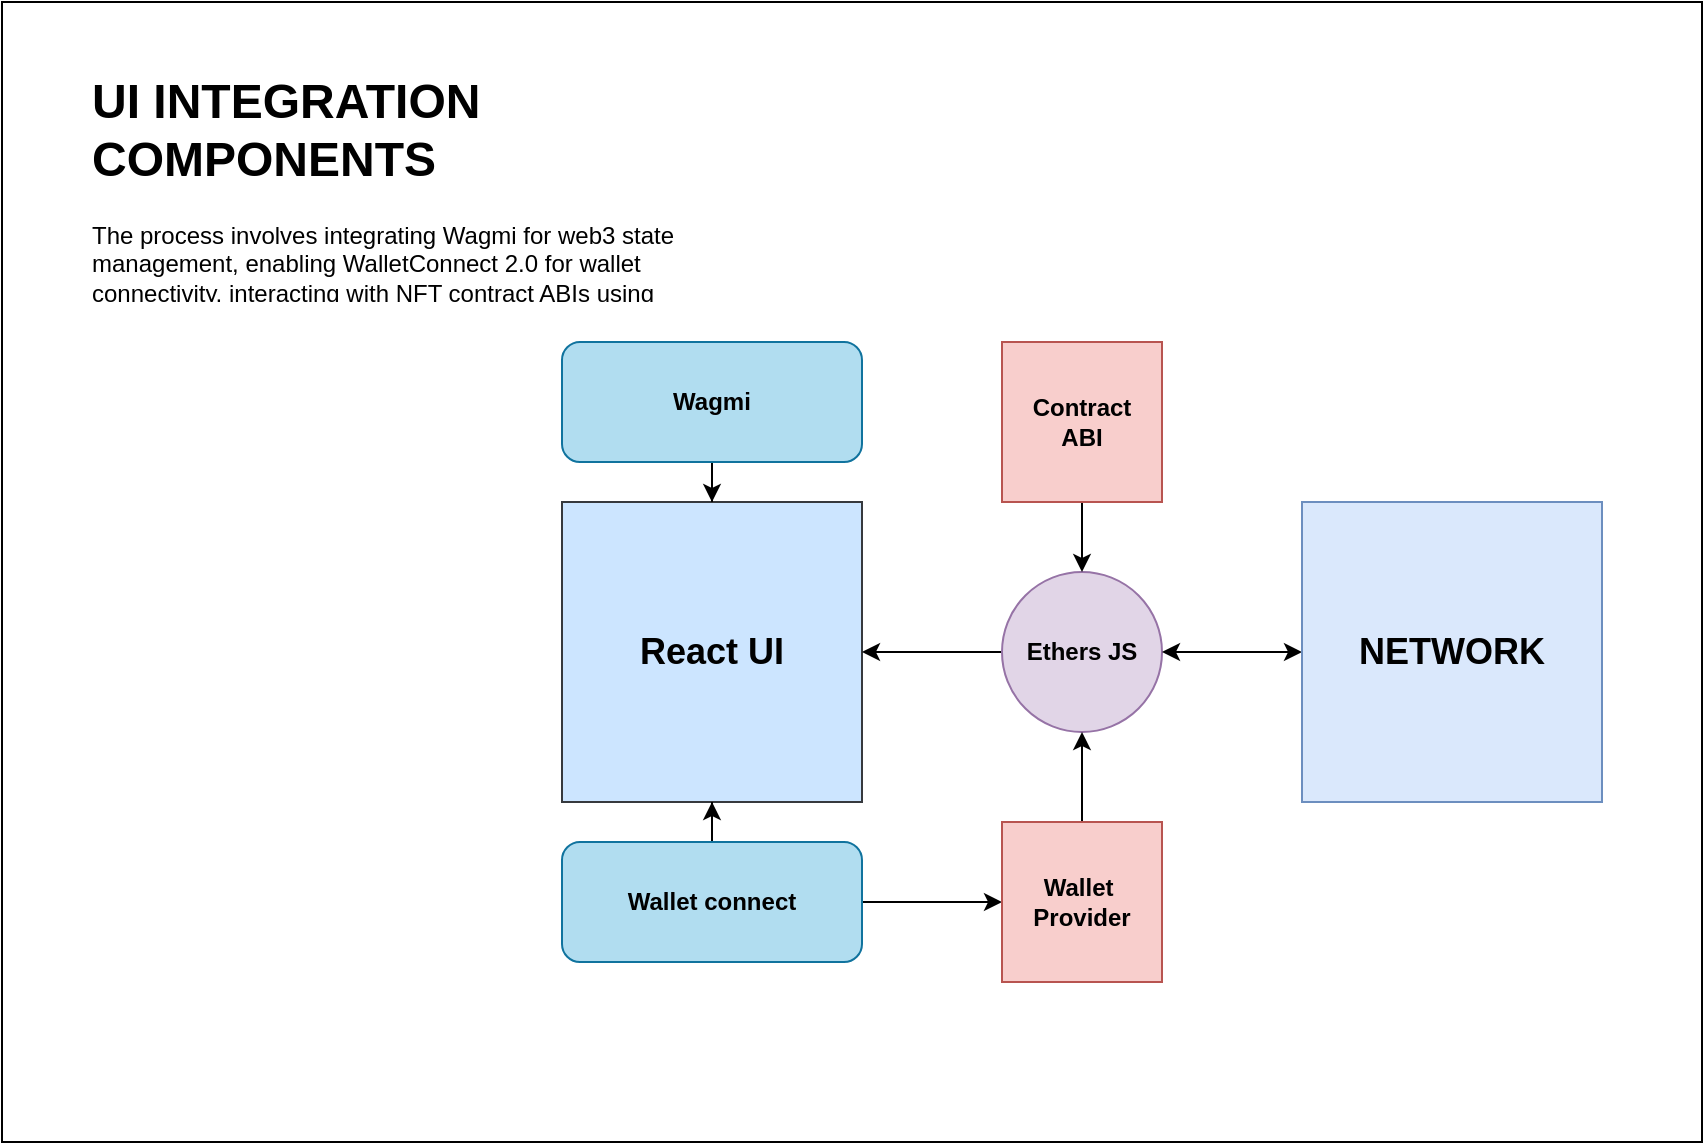 <mxfile version="21.6.6" type="github">
  <diagram name="Page-1" id="ZG4j9Brie0Pip0sXASLi">
    <mxGraphModel dx="2085" dy="1805" grid="1" gridSize="10" guides="1" tooltips="1" connect="1" arrows="1" fold="1" page="1" pageScale="1" pageWidth="850" pageHeight="1100" math="0" shadow="0">
      <root>
        <mxCell id="0" />
        <mxCell id="1" parent="0" />
        <mxCell id="5lOtkhlk1qVCs1m96hsB-20" value="" style="rounded=0;whiteSpace=wrap;html=1;" vertex="1" parent="1">
          <mxGeometry x="-70" y="-30" width="850" height="570" as="geometry" />
        </mxCell>
        <mxCell id="5lOtkhlk1qVCs1m96hsB-5" value="&lt;font style=&quot;font-size: 18px;&quot;&gt;&lt;b&gt;React UI&lt;/b&gt;&lt;/font&gt;" style="whiteSpace=wrap;html=1;aspect=fixed;fillColor=#cce5ff;strokeColor=#36393d;" vertex="1" parent="1">
          <mxGeometry x="210" y="220" width="150" height="150" as="geometry" />
        </mxCell>
        <mxCell id="5lOtkhlk1qVCs1m96hsB-9" value="" style="edgeStyle=orthogonalEdgeStyle;rounded=0;orthogonalLoop=1;jettySize=auto;html=1;" edge="1" parent="1" source="5lOtkhlk1qVCs1m96hsB-6" target="5lOtkhlk1qVCs1m96hsB-5">
          <mxGeometry relative="1" as="geometry" />
        </mxCell>
        <mxCell id="5lOtkhlk1qVCs1m96hsB-6" value="&lt;b&gt;Wagmi&lt;/b&gt;" style="rounded=1;whiteSpace=wrap;html=1;fillColor=#b1ddf0;strokeColor=#10739e;" vertex="1" parent="1">
          <mxGeometry x="210" y="140" width="150" height="60" as="geometry" />
        </mxCell>
        <mxCell id="5lOtkhlk1qVCs1m96hsB-8" value="" style="edgeStyle=orthogonalEdgeStyle;rounded=0;orthogonalLoop=1;jettySize=auto;html=1;" edge="1" parent="1" source="5lOtkhlk1qVCs1m96hsB-7" target="5lOtkhlk1qVCs1m96hsB-5">
          <mxGeometry relative="1" as="geometry" />
        </mxCell>
        <mxCell id="5lOtkhlk1qVCs1m96hsB-18" value="" style="edgeStyle=orthogonalEdgeStyle;rounded=0;orthogonalLoop=1;jettySize=auto;html=1;" edge="1" parent="1" source="5lOtkhlk1qVCs1m96hsB-7" target="5lOtkhlk1qVCs1m96hsB-16">
          <mxGeometry relative="1" as="geometry" />
        </mxCell>
        <mxCell id="5lOtkhlk1qVCs1m96hsB-7" value="&lt;b&gt;Wallet connect&lt;/b&gt;" style="rounded=1;whiteSpace=wrap;html=1;fillColor=#b1ddf0;strokeColor=#10739e;" vertex="1" parent="1">
          <mxGeometry x="210" y="390" width="150" height="60" as="geometry" />
        </mxCell>
        <mxCell id="5lOtkhlk1qVCs1m96hsB-11" value="" style="edgeStyle=orthogonalEdgeStyle;rounded=0;orthogonalLoop=1;jettySize=auto;html=1;" edge="1" parent="1" source="5lOtkhlk1qVCs1m96hsB-10" target="5lOtkhlk1qVCs1m96hsB-5">
          <mxGeometry relative="1" as="geometry" />
        </mxCell>
        <mxCell id="5lOtkhlk1qVCs1m96hsB-10" value="&lt;b&gt;Ethers JS&lt;/b&gt;" style="ellipse;whiteSpace=wrap;html=1;aspect=fixed;fillColor=#e1d5e7;strokeColor=#9673a6;" vertex="1" parent="1">
          <mxGeometry x="430" y="255" width="80" height="80" as="geometry" />
        </mxCell>
        <mxCell id="5lOtkhlk1qVCs1m96hsB-13" value="" style="edgeStyle=orthogonalEdgeStyle;rounded=0;orthogonalLoop=1;jettySize=auto;html=1;" edge="1" parent="1" source="5lOtkhlk1qVCs1m96hsB-12" target="5lOtkhlk1qVCs1m96hsB-10">
          <mxGeometry relative="1" as="geometry" />
        </mxCell>
        <mxCell id="5lOtkhlk1qVCs1m96hsB-12" value="&lt;b&gt;Contract&lt;br&gt;ABI&lt;/b&gt;" style="whiteSpace=wrap;html=1;aspect=fixed;fillColor=#f8cecc;strokeColor=#b85450;" vertex="1" parent="1">
          <mxGeometry x="430" y="140" width="80" height="80" as="geometry" />
        </mxCell>
        <mxCell id="5lOtkhlk1qVCs1m96hsB-15" value="" style="edgeStyle=orthogonalEdgeStyle;rounded=0;orthogonalLoop=1;jettySize=auto;html=1;startArrow=classic;startFill=1;" edge="1" parent="1" source="5lOtkhlk1qVCs1m96hsB-14" target="5lOtkhlk1qVCs1m96hsB-10">
          <mxGeometry relative="1" as="geometry" />
        </mxCell>
        <mxCell id="5lOtkhlk1qVCs1m96hsB-14" value="&lt;font style=&quot;font-size: 18px;&quot;&gt;&lt;b&gt;NETWORK&lt;/b&gt;&lt;/font&gt;" style="whiteSpace=wrap;html=1;aspect=fixed;fillColor=#dae8fc;strokeColor=#6c8ebf;" vertex="1" parent="1">
          <mxGeometry x="580" y="220" width="150" height="150" as="geometry" />
        </mxCell>
        <mxCell id="5lOtkhlk1qVCs1m96hsB-17" value="" style="edgeStyle=orthogonalEdgeStyle;rounded=0;orthogonalLoop=1;jettySize=auto;html=1;" edge="1" parent="1" source="5lOtkhlk1qVCs1m96hsB-16" target="5lOtkhlk1qVCs1m96hsB-10">
          <mxGeometry relative="1" as="geometry" />
        </mxCell>
        <mxCell id="5lOtkhlk1qVCs1m96hsB-16" value="&lt;b&gt;Wallet&amp;nbsp;&lt;br&gt;Provider&lt;/b&gt;" style="whiteSpace=wrap;html=1;aspect=fixed;fillColor=#f8cecc;strokeColor=#b85450;" vertex="1" parent="1">
          <mxGeometry x="430" y="380" width="80" height="80" as="geometry" />
        </mxCell>
        <mxCell id="5lOtkhlk1qVCs1m96hsB-21" value="&lt;h1&gt;UI INTEGRATION&lt;br&gt;COMPONENTS&lt;/h1&gt;&lt;p&gt;The process involves integrating Wagmi for web3 state management, enabling WalletConnect 2.0 for wallet connectivity, interacting with NFT contract ABIs using Ethers.js, and implementing event listeners for dynamic UI updates.&lt;br&gt;&lt;/p&gt;" style="text;html=1;strokeColor=none;fillColor=none;spacing=5;spacingTop=-20;whiteSpace=wrap;overflow=hidden;rounded=0;" vertex="1" parent="1">
          <mxGeometry x="-30" width="310" height="120" as="geometry" />
        </mxCell>
      </root>
    </mxGraphModel>
  </diagram>
</mxfile>
